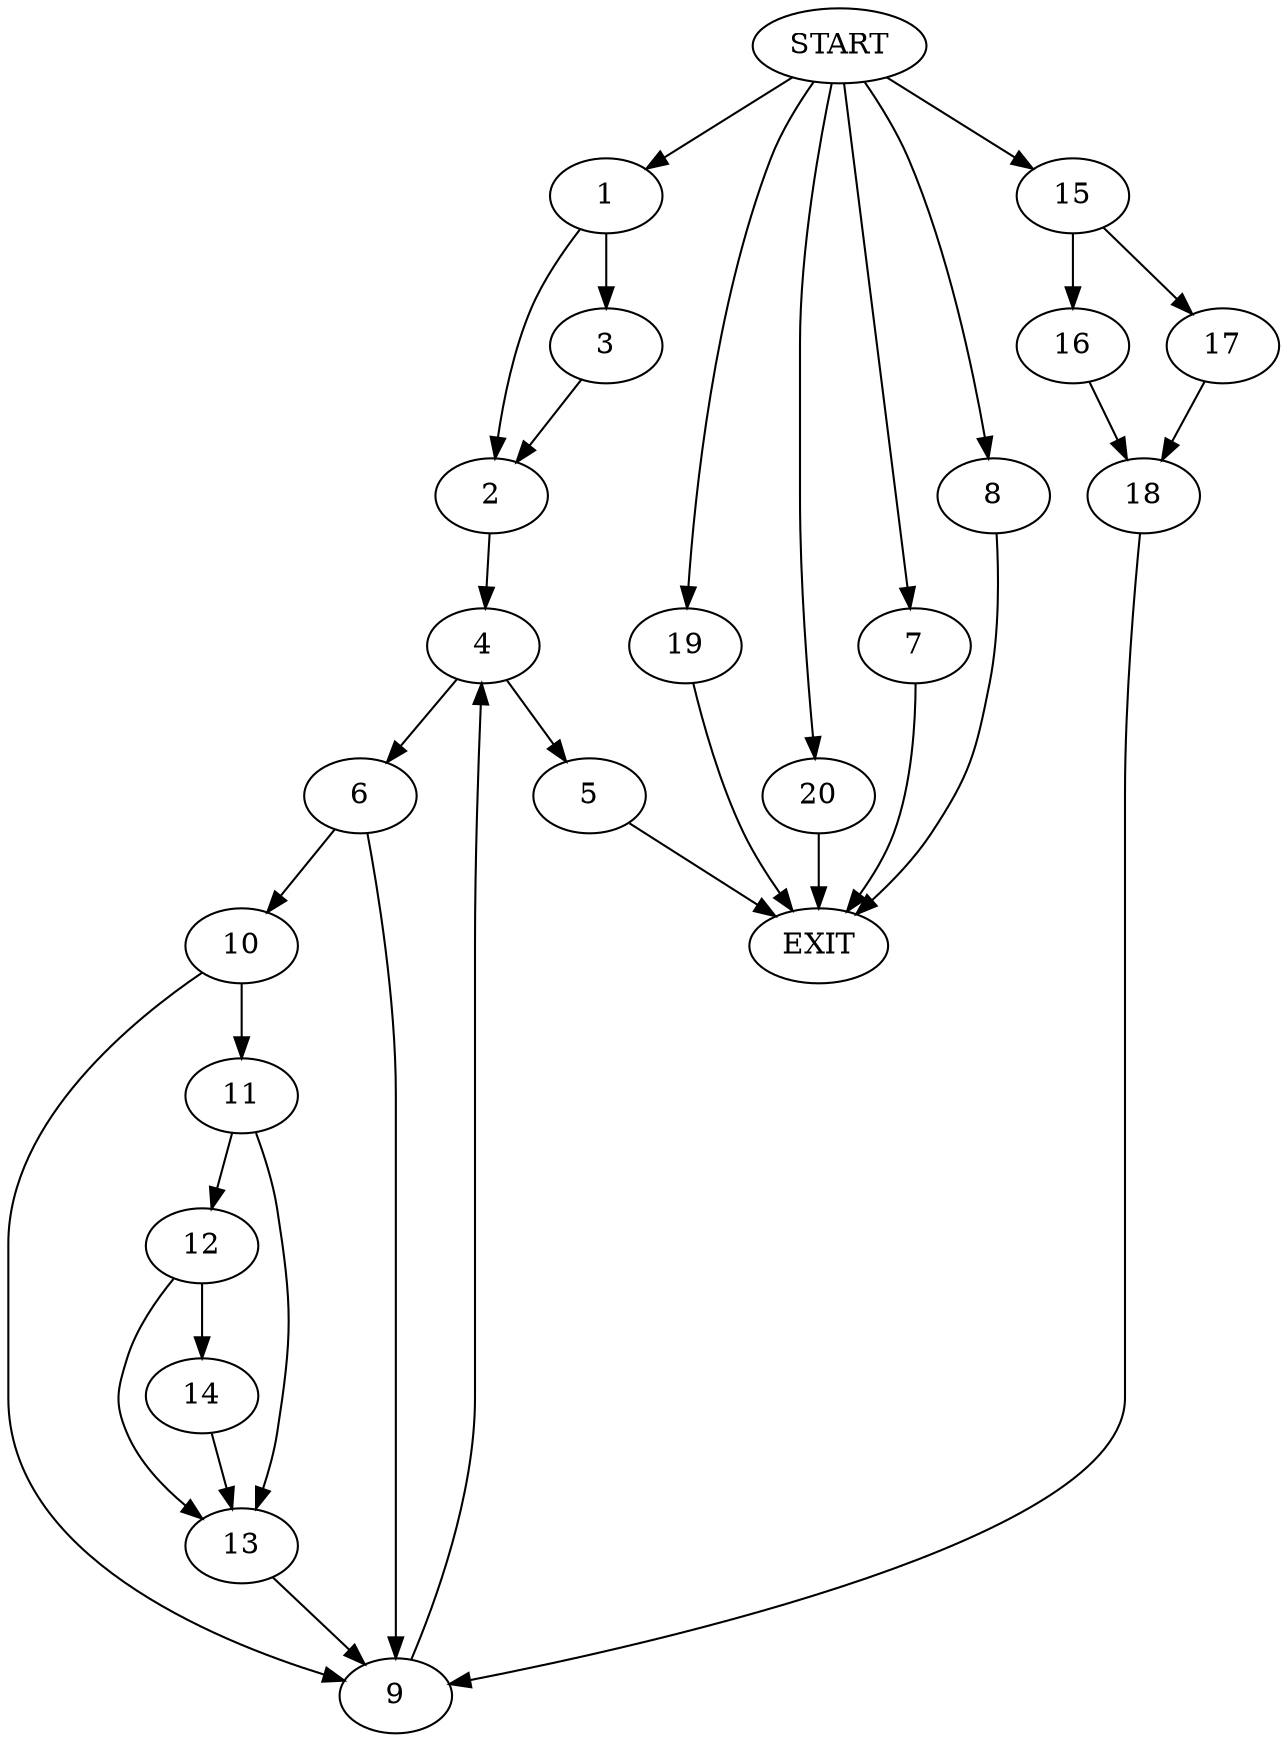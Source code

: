 digraph {
0 [label="START"]
21 [label="EXIT"]
0 -> 1
1 -> 2
1 -> 3
2 -> 4
3 -> 2
4 -> 5
4 -> 6
0 -> 7
7 -> 21
0 -> 8
8 -> 21
5 -> 21
6 -> 9
6 -> 10
10 -> 9
10 -> 11
9 -> 4
11 -> 12
11 -> 13
12 -> 14
12 -> 13
13 -> 9
14 -> 13
0 -> 15
15 -> 16
15 -> 17
16 -> 18
17 -> 18
18 -> 9
0 -> 19
19 -> 21
0 -> 20
20 -> 21
}
